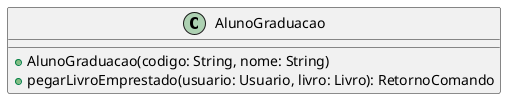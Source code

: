 @startuml

class AlunoGraduacao {
    + AlunoGraduacao(codigo: String, nome: String)
    + pegarLivroEmprestado(usuario: Usuario, livro: Livro): RetornoComando
}


@enduml